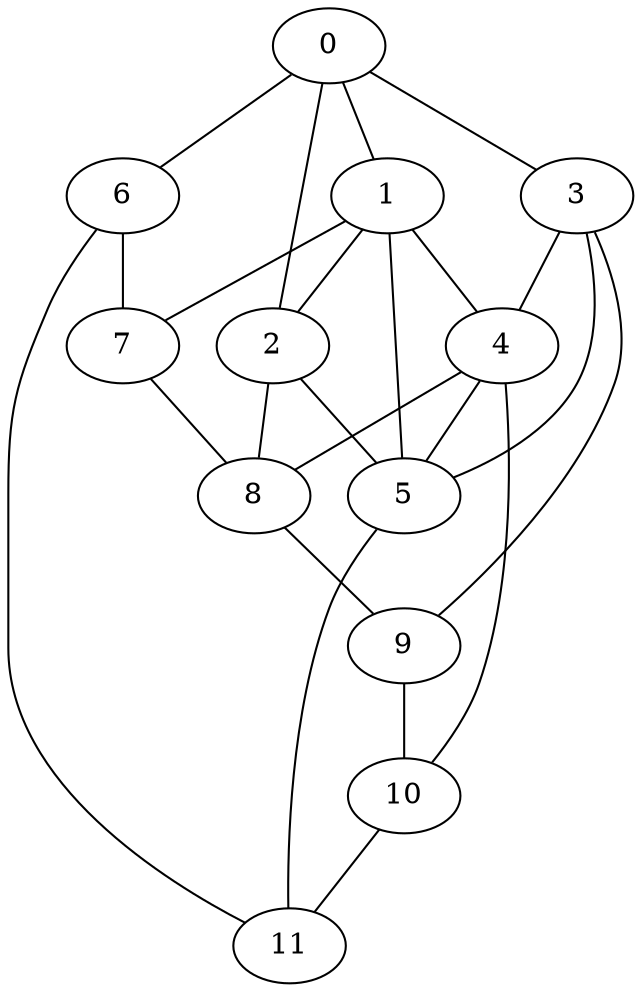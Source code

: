 graph G {
  0 -- 1;
  0 -- 2;
  0 -- 3;
  0 -- 6;
  1 -- 2;
  1 -- 4;
  1 -- 5;
  1 -- 7;
  2 -- 5;
  2 -- 8;
  3 -- 4;
  3 -- 5;
  3 -- 9;
  4 -- 5;
  4 -- 8;
  4 -- 10;
  5 -- 11;
  6 -- 7;
  6 -- 11;
  7 -- 8;
  8 -- 9;
  9 -- 10;
  10 -- 11;
}
